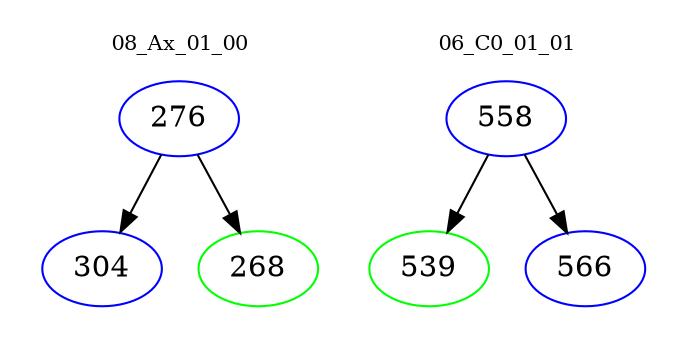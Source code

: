 digraph{
subgraph cluster_0 {
color = white
label = "08_Ax_01_00";
fontsize=10;
T0_276 [label="276", color="blue"]
T0_276 -> T0_304 [color="black"]
T0_304 [label="304", color="blue"]
T0_276 -> T0_268 [color="black"]
T0_268 [label="268", color="green"]
}
subgraph cluster_1 {
color = white
label = "06_C0_01_01";
fontsize=10;
T1_558 [label="558", color="blue"]
T1_558 -> T1_539 [color="black"]
T1_539 [label="539", color="green"]
T1_558 -> T1_566 [color="black"]
T1_566 [label="566", color="blue"]
}
}
